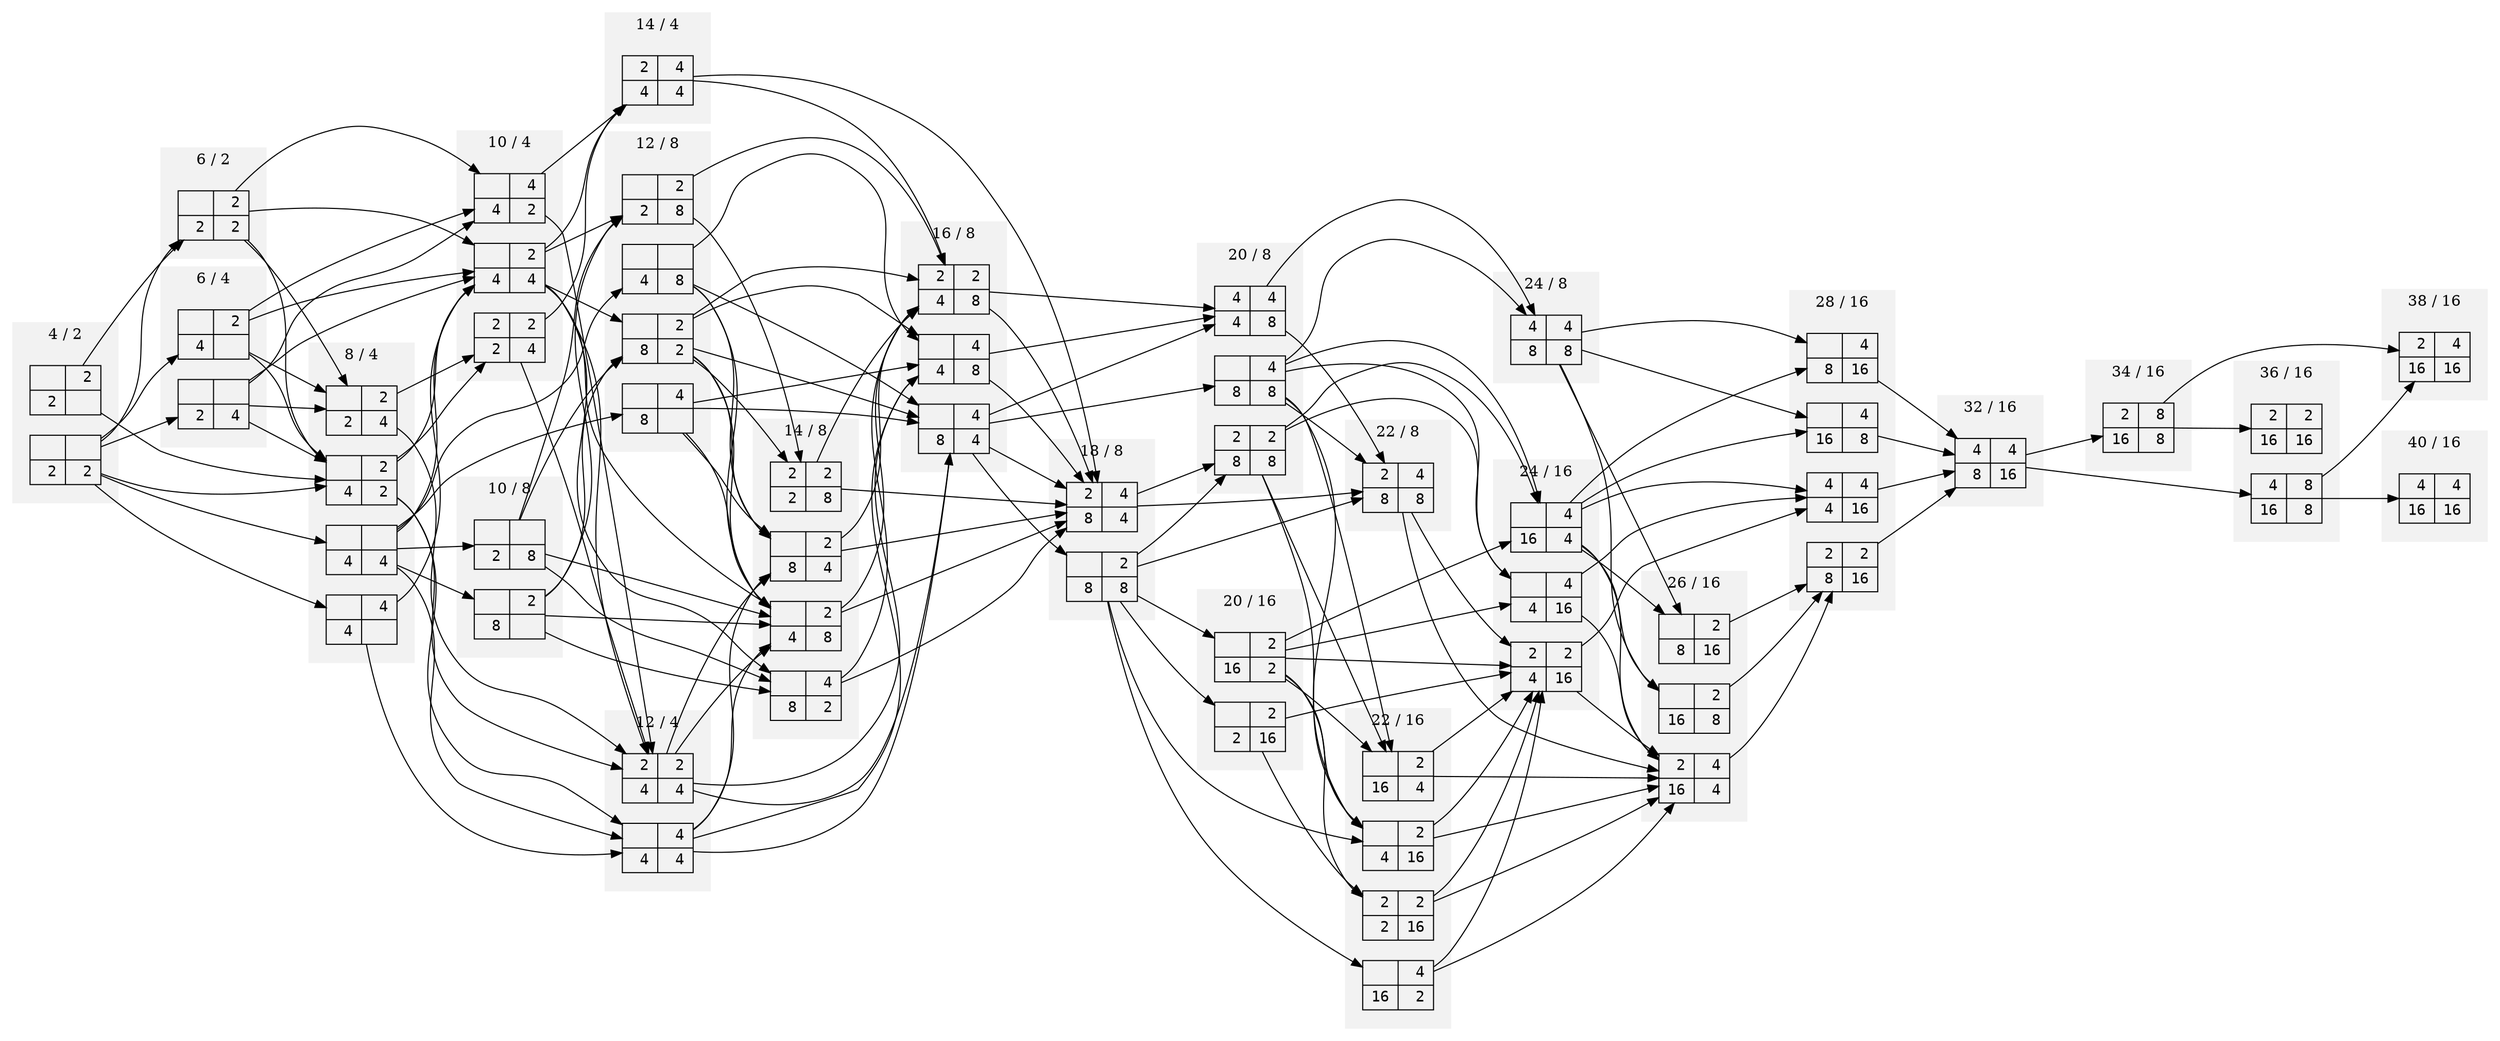 digraph {
  node [fontname="Courier"];
  rankdir=LR;
  ranksep=1;
  subgraph cluster_10_4 { label="10 / 4"; style=filled; color=grey95; margin=16; s0_1_2_2; s0_2_2_1; s1_1_1_2; }
  subgraph cluster_10_8 { label="10 / 8"; style=filled; color=grey95; margin=16; s0_0_1_3; s0_1_3_0; }
  subgraph cluster_12_4 { label="12 / 4"; style=filled; color=grey95; margin=16; s0_2_2_2; s1_1_2_2; }
  subgraph cluster_12_8 { label="12 / 8"; style=filled; color=grey95; margin=16; s0_1_1_3; s0_1_3_1; s0_0_2_3; s0_2_3_0; }
  subgraph cluster_14_4 { label="14 / 4"; style=filled; color=grey95; margin=16; s1_2_2_2; }
  subgraph cluster_14_8 { label="14 / 8"; style=filled; color=grey95; margin=16; s0_1_2_3; s0_1_3_2; s1_1_1_3; s0_2_3_1; }
  subgraph cluster_16_8 { label="16 / 8"; style=filled; color=grey95; margin=16; s0_2_2_3; s1_1_2_3; s0_2_3_2; }
  subgraph cluster_18_8 { label="18 / 8"; style=filled; color=grey95; margin=16; s1_2_3_2; s0_1_3_3; }
  subgraph cluster_20_16 { label="20 / 16"; style=filled; color=grey95; margin=16; s0_1_1_4; s0_1_4_1; }
  subgraph cluster_20_8 { label="20 / 8"; style=filled; color=grey95; margin=16; s2_2_2_3; s1_1_3_3; s0_2_3_3; }
  subgraph cluster_22_16 { label="22 / 16"; style=filled; color=grey95; margin=16; s0_1_2_4; s0_1_4_2; s1_1_1_4; s0_2_4_1; }
  subgraph cluster_22_8 { label="22 / 8"; style=filled; color=grey95; margin=16; s1_2_3_3; }
  subgraph cluster_24_16 { label="24 / 16"; style=filled; color=grey95; margin=16; s1_1_2_4; s0_2_2_4; s0_2_4_2; }
  subgraph cluster_24_8 { label="24 / 8"; style=filled; color=grey95; margin=16; s2_2_3_3; }
  subgraph cluster_26_16 { label="26 / 16"; style=filled; color=grey95; margin=16; s0_1_3_4; s0_1_4_3; s1_2_4_2; }
  subgraph cluster_28_16 { label="28 / 16"; style=filled; color=grey95; margin=16; s0_2_3_4; s1_1_3_4; s0_2_4_3; s2_2_2_4; }
  subgraph cluster_32_16 { label="32 / 16"; style=filled; color=grey95; margin=16; s2_2_3_4; }
  subgraph cluster_34_16 { label="34 / 16"; style=filled; color=grey95; margin=16; s1_3_4_3; }
  subgraph cluster_36_16 { label="36 / 16"; style=filled; color=grey95; margin=16; s2_3_4_3; s1_1_4_4; }
  subgraph cluster_38_16 { label="38 / 16"; style=filled; color=grey95; margin=16; s1_2_4_4; }
  subgraph cluster_40_16 { label="40 / 16"; style=filled; color=grey95; margin=16; s2_2_4_4; }
  subgraph cluster_4_2 { label="4 / 2"; style=filled; color=grey95; margin=16; s0_1_1_0; s0_0_1_1; }
  subgraph cluster_6_2 { label="6 / 2"; style=filled; color=grey95; margin=16; s0_1_1_1; }
  subgraph cluster_6_4 { label="6 / 4"; style=filled; color=grey95; margin=16; s0_1_2_0; s0_0_1_2; }
  subgraph cluster_8_4 { label="8 / 4"; style=filled; color=grey95; margin=16; s0_2_2_0; s0_0_2_2; s0_1_2_1; s0_1_1_2; }
  s0_2_2_0 [shape=record, label="{&nbsp;&nbsp;|&nbsp;4}|{&nbsp;4|&nbsp;&nbsp;}"];
  s0_2_2_2 [shape=record, label="{&nbsp;&nbsp;|&nbsp;4}|{&nbsp;4|&nbsp;4}"];
  s0_2_2_3 [shape=record, label="{&nbsp;&nbsp;|&nbsp;4}|{&nbsp;4|&nbsp;8}"];
  s2_2_2_3 [shape=record, label="{&nbsp;4|&nbsp;4}|{&nbsp;4|&nbsp;8}"];
  s2_2_3_3 [shape=record, label="{&nbsp;4|&nbsp;4}|{&nbsp;8|&nbsp;8}"];
  s0_2_3_4 [shape=record, label="{&nbsp;&nbsp;|&nbsp;4}|{&nbsp;8|16}"];
  s2_2_3_4 [shape=record, label="{&nbsp;4|&nbsp;4}|{&nbsp;8|16}"];
  s2_3_4_3 [shape=record, label="{&nbsp;4|&nbsp;8}|{16|&nbsp;8}"];
  s2_2_4_4 [shape=record, label="{&nbsp;4|&nbsp;4}|{16|16}"];
  s1_2_4_4 [shape=record, label="{&nbsp;2|&nbsp;4}|{16|16}"];
  s1_3_4_3 [shape=record, label="{&nbsp;2|&nbsp;8}|{16|&nbsp;8}"];
  s1_1_4_4 [shape=record, label="{&nbsp;2|&nbsp;2}|{16|16}"];
  s0_1_3_4 [shape=record, label="{&nbsp;&nbsp;|&nbsp;2}|{&nbsp;8|16}"];
  s1_1_3_4 [shape=record, label="{&nbsp;2|&nbsp;2}|{&nbsp;8|16}"];
  s0_2_4_3 [shape=record, label="{&nbsp;&nbsp;|&nbsp;4}|{16|&nbsp;8}"];
  s0_1_4_3 [shape=record, label="{&nbsp;&nbsp;|&nbsp;2}|{16|&nbsp;8}"];
  s1_2_3_3 [shape=record, label="{&nbsp;2|&nbsp;4}|{&nbsp;8|&nbsp;8}"];
  s1_1_2_4 [shape=record, label="{&nbsp;2|&nbsp;2}|{&nbsp;4|16}"];
  s2_2_2_4 [shape=record, label="{&nbsp;4|&nbsp;4}|{&nbsp;4|16}"];
  s1_2_4_2 [shape=record, label="{&nbsp;2|&nbsp;4}|{16|&nbsp;4}"];
  s1_2_3_2 [shape=record, label="{&nbsp;2|&nbsp;4}|{&nbsp;8|&nbsp;4}"];
  s1_1_3_3 [shape=record, label="{&nbsp;2|&nbsp;2}|{&nbsp;8|&nbsp;8}"];
  s0_2_2_4 [shape=record, label="{&nbsp;&nbsp;|&nbsp;4}|{&nbsp;4|16}"];
  s0_1_2_4 [shape=record, label="{&nbsp;&nbsp;|&nbsp;2}|{&nbsp;4|16}"];
  s0_2_4_2 [shape=record, label="{&nbsp;&nbsp;|&nbsp;4}|{16|&nbsp;4}"];
  s0_1_4_2 [shape=record, label="{&nbsp;&nbsp;|&nbsp;2}|{16|&nbsp;4}"];
  s0_1_2_3 [shape=record, label="{&nbsp;&nbsp;|&nbsp;2}|{&nbsp;4|&nbsp;8}"];
  s1_1_2_3 [shape=record, label="{&nbsp;2|&nbsp;2}|{&nbsp;4|&nbsp;8}"];
  s0_2_3_2 [shape=record, label="{&nbsp;&nbsp;|&nbsp;4}|{&nbsp;8|&nbsp;4}"];
  s0_2_3_3 [shape=record, label="{&nbsp;&nbsp;|&nbsp;4}|{&nbsp;8|&nbsp;8}"];
  s0_1_3_3 [shape=record, label="{&nbsp;&nbsp;|&nbsp;2}|{&nbsp;8|&nbsp;8}"];
  s0_1_1_4 [shape=record, label="{&nbsp;&nbsp;|&nbsp;2}|{&nbsp;2|16}"];
  s1_1_1_4 [shape=record, label="{&nbsp;2|&nbsp;2}|{&nbsp;2|16}"];
  s0_2_4_1 [shape=record, label="{&nbsp;&nbsp;|&nbsp;4}|{16|&nbsp;2}"];
  s0_1_4_1 [shape=record, label="{&nbsp;&nbsp;|&nbsp;2}|{16|&nbsp;2}"];
  s0_1_3_2 [shape=record, label="{&nbsp;&nbsp;|&nbsp;2}|{&nbsp;8|&nbsp;4}"];
  s0_1_2_2 [shape=record, label="{&nbsp;&nbsp;|&nbsp;2}|{&nbsp;4|&nbsp;4}"];
  s1_2_2_2 [shape=record, label="{&nbsp;2|&nbsp;4}|{&nbsp;4|&nbsp;4}"];
  s1_1_2_2 [shape=record, label="{&nbsp;2|&nbsp;2}|{&nbsp;4|&nbsp;4}"];
  s0_1_1_3 [shape=record, label="{&nbsp;&nbsp;|&nbsp;2}|{&nbsp;2|&nbsp;8}"];
  s1_1_1_3 [shape=record, label="{&nbsp;2|&nbsp;2}|{&nbsp;2|&nbsp;8}"];
  s0_2_3_1 [shape=record, label="{&nbsp;&nbsp;|&nbsp;4}|{&nbsp;8|&nbsp;2}"];
  s0_1_3_1 [shape=record, label="{&nbsp;&nbsp;|&nbsp;2}|{&nbsp;8|&nbsp;2}"];
  s0_0_2_2 [shape=record, label="{&nbsp;&nbsp;|&nbsp;&nbsp;}|{&nbsp;4|&nbsp;4}"];
  s0_0_2_3 [shape=record, label="{&nbsp;&nbsp;|&nbsp;&nbsp;}|{&nbsp;4|&nbsp;8}"];
  s0_0_1_3 [shape=record, label="{&nbsp;&nbsp;|&nbsp;&nbsp;}|{&nbsp;2|&nbsp;8}"];
  s0_2_3_0 [shape=record, label="{&nbsp;&nbsp;|&nbsp;4}|{&nbsp;8|&nbsp;&nbsp;}"];
  s0_1_3_0 [shape=record, label="{&nbsp;&nbsp;|&nbsp;2}|{&nbsp;8|&nbsp;&nbsp;}"];
  s0_1_2_0 [shape=record, label="{&nbsp;&nbsp;|&nbsp;2}|{&nbsp;4|&nbsp;&nbsp;}"];
  s0_2_2_1 [shape=record, label="{&nbsp;&nbsp;|&nbsp;4}|{&nbsp;4|&nbsp;2}"];
  s0_1_2_1 [shape=record, label="{&nbsp;&nbsp;|&nbsp;2}|{&nbsp;4|&nbsp;2}"];
  s1_1_1_2 [shape=record, label="{&nbsp;2|&nbsp;2}|{&nbsp;2|&nbsp;4}"];
  s0_1_1_2 [shape=record, label="{&nbsp;&nbsp;|&nbsp;2}|{&nbsp;2|&nbsp;4}"];
  s0_1_1_0 [shape=record, label="{&nbsp;&nbsp;|&nbsp;2}|{&nbsp;2|&nbsp;&nbsp;}"];
  s0_1_1_1 [shape=record, label="{&nbsp;&nbsp;|&nbsp;2}|{&nbsp;2|&nbsp;2}"];
  s0_0_1_2 [shape=record, label="{&nbsp;&nbsp;|&nbsp;&nbsp;}|{&nbsp;2|&nbsp;4}"];
  s0_0_1_1 [shape=record, label="{&nbsp;&nbsp;|&nbsp;&nbsp;}|{&nbsp;2|&nbsp;2}"];
  s0_2_2_0 -> s0_1_2_2 [];
  s0_0_2_2 -> s0_1_2_2 [];
  s0_1_2_0 -> s0_1_2_2 [];
  s0_1_2_1 -> s0_1_2_2 [];
  s0_1_1_1 -> s0_1_2_2 [];
  s0_0_1_2 -> s0_1_2_2 [];
  s0_2_2_0 -> s0_2_2_2 [];
  s0_0_2_2 -> s0_2_2_2 [];
  s0_1_2_1 -> s0_2_2_2 [];
  s0_2_2_2 -> s0_1_3_2 [];
  s1_1_2_2 -> s0_1_3_2 [];
  s0_1_3_1 -> s0_1_3_2 [];
  s0_0_2_3 -> s0_1_3_2 [];
  s0_2_3_0 -> s0_1_3_2 [];
  s0_2_2_2 -> s0_2_3_2 [];
  s1_1_2_2 -> s0_2_3_2 [];
  s0_1_3_1 -> s0_2_3_2 [];
  s0_0_2_3 -> s0_2_3_2 [];
  s0_2_3_0 -> s0_2_3_2 [];
  s0_2_2_2 -> s0_1_2_3 [];
  s0_1_2_2 -> s0_1_2_3 [];
  s1_1_2_2 -> s0_1_2_3 [];
  s0_1_3_1 -> s0_1_2_3 [];
  s0_0_2_3 -> s0_1_2_3 [];
  s0_0_1_3 -> s0_1_2_3 [];
  s0_2_3_0 -> s0_1_2_3 [];
  s0_1_3_0 -> s0_1_2_3 [];
  s0_2_2_2 -> s0_2_2_3 [];
  s1_1_2_2 -> s0_2_2_3 [];
  s0_1_3_1 -> s0_2_2_3 [];
  s0_0_2_3 -> s0_2_2_3 [];
  s0_2_3_0 -> s0_2_2_3 [];
  s0_2_2_3 -> s1_2_3_2 [];
  s0_1_2_3 -> s1_2_3_2 [];
  s1_1_2_3 -> s1_2_3_2 [];
  s0_2_3_2 -> s1_2_3_2 [];
  s0_1_3_2 -> s1_2_3_2 [];
  s1_2_2_2 -> s1_2_3_2 [];
  s1_1_1_3 -> s1_2_3_2 [];
  s0_2_3_1 -> s1_2_3_2 [];
  s0_2_2_3 -> s2_2_2_3 [];
  s1_1_2_3 -> s2_2_2_3 [];
  s0_2_3_2 -> s2_2_2_3 [];
  s2_2_2_3 -> s1_2_3_3 [];
  s1_2_3_2 -> s1_2_3_3 [];
  s0_2_3_3 -> s1_2_3_3 [];
  s0_1_3_3 -> s1_2_3_3 [];
  s2_2_2_3 -> s2_2_3_3 [];
  s0_2_3_3 -> s2_2_3_3 [];
  s2_2_3_3 -> s0_1_4_3 [];
  s0_2_4_2 -> s0_1_4_3 [];
  s2_2_3_3 -> s0_2_4_3 [];
  s0_2_4_2 -> s0_2_4_3 [];
  s2_2_3_3 -> s0_1_3_4 [];
  s0_2_4_2 -> s0_1_3_4 [];
  s2_2_3_3 -> s0_2_3_4 [];
  s0_2_4_2 -> s0_2_3_4 [];
  s0_2_3_4 -> s2_2_3_4 [];
  s1_1_3_4 -> s2_2_3_4 [];
  s0_2_4_3 -> s2_2_3_4 [];
  s2_2_2_4 -> s2_2_3_4 [];
  s2_2_3_4 -> s1_3_4_3 [];
  s2_2_3_4 -> s2_3_4_3 [];
  s2_3_4_3 -> s1_2_4_4 [];
  s1_3_4_3 -> s1_2_4_4 [];
  s2_3_4_3 -> s2_2_4_4 [];
  s1_3_4_3 -> s1_1_4_4 [];
  s0_1_3_4 -> s1_1_3_4 [];
  s0_1_4_3 -> s1_1_3_4 [];
  s1_2_4_2 -> s1_1_3_4 [];
  s1_2_3_3 -> s1_2_4_2 [];
  s1_1_2_4 -> s1_2_4_2 [];
  s0_2_2_4 -> s1_2_4_2 [];
  s0_1_2_4 -> s1_2_4_2 [];
  s0_2_4_2 -> s1_2_4_2 [];
  s0_1_4_2 -> s1_2_4_2 [];
  s1_1_1_4 -> s1_2_4_2 [];
  s0_2_4_1 -> s1_2_4_2 [];
  s1_2_3_3 -> s1_1_2_4 [];
  s0_1_2_4 -> s1_1_2_4 [];
  s0_1_4_2 -> s1_1_2_4 [];
  s0_1_1_4 -> s1_1_2_4 [];
  s1_1_1_4 -> s1_1_2_4 [];
  s0_2_4_1 -> s1_1_2_4 [];
  s0_1_4_1 -> s1_1_2_4 [];
  s1_1_2_4 -> s2_2_2_4 [];
  s0_2_2_4 -> s2_2_2_4 [];
  s0_2_4_2 -> s2_2_2_4 [];
  s1_2_3_2 -> s1_1_3_3 [];
  s0_1_3_3 -> s1_1_3_3 [];
  s1_1_3_3 -> s0_1_4_2 [];
  s0_2_3_3 -> s0_1_4_2 [];
  s0_1_4_1 -> s0_1_4_2 [];
  s1_1_3_3 -> s0_2_4_2 [];
  s0_2_3_3 -> s0_2_4_2 [];
  s0_1_4_1 -> s0_2_4_2 [];
  s1_1_3_3 -> s0_1_2_4 [];
  s0_2_3_3 -> s0_1_2_4 [];
  s0_1_3_3 -> s0_1_2_4 [];
  s0_1_4_1 -> s0_1_2_4 [];
  s1_1_3_3 -> s0_2_2_4 [];
  s0_2_3_3 -> s0_2_2_4 [];
  s0_1_4_1 -> s0_2_2_4 [];
  s0_1_2_3 -> s1_1_2_3 [];
  s0_1_3_2 -> s1_1_2_3 [];
  s1_2_2_2 -> s1_1_2_3 [];
  s0_1_1_3 -> s1_1_2_3 [];
  s1_1_1_3 -> s1_1_2_3 [];
  s0_2_3_1 -> s1_1_2_3 [];
  s0_1_3_1 -> s1_1_2_3 [];
  s0_2_3_2 -> s0_1_3_3 [];
  s0_2_3_2 -> s0_2_3_3 [];
  s0_1_3_3 -> s0_1_4_1 [];
  s0_1_3_3 -> s0_2_4_1 [];
  s0_1_3_3 -> s0_1_1_4 [];
  s0_1_1_4 -> s1_1_1_4 [];
  s0_1_4_1 -> s1_1_1_4 [];
  s0_1_2_2 -> s0_1_3_1 [];
  s0_0_1_3 -> s0_1_3_1 [];
  s0_1_3_0 -> s0_1_3_1 [];
  s0_1_2_2 -> s0_2_3_1 [];
  s0_0_1_3 -> s0_2_3_1 [];
  s0_1_3_0 -> s0_2_3_1 [];
  s0_1_2_2 -> s0_1_1_3 [];
  s0_0_1_3 -> s0_1_1_3 [];
  s0_1_3_0 -> s0_1_1_3 [];
  s0_1_2_2 -> s1_2_2_2 [];
  s0_2_2_1 -> s1_2_2_2 [];
  s1_1_1_2 -> s1_2_2_2 [];
  s0_1_2_2 -> s1_1_2_2 [];
  s0_2_2_1 -> s1_1_2_2 [];
  s0_1_2_1 -> s1_1_2_2 [];
  s1_1_1_2 -> s1_1_2_2 [];
  s0_1_1_2 -> s1_1_2_2 [];
  s0_1_1_3 -> s1_1_1_3 [];
  s0_1_3_1 -> s1_1_1_3 [];
  s0_0_2_2 -> s0_0_1_3 [];
  s0_0_2_2 -> s0_0_2_3 [];
  s0_0_2_2 -> s0_1_3_0 [];
  s0_0_2_2 -> s0_2_3_0 [];
  s0_1_2_0 -> s0_1_2_1 [];
  s0_1_1_0 -> s0_1_2_1 [];
  s0_1_1_1 -> s0_1_2_1 [];
  s0_0_1_2 -> s0_1_2_1 [];
  s0_0_1_1 -> s0_1_2_1 [];
  s0_1_2_0 -> s0_2_2_1 [];
  s0_1_1_1 -> s0_2_2_1 [];
  s0_0_1_2 -> s0_2_2_1 [];
  s0_1_2_0 -> s0_1_1_2 [];
  s0_1_1_1 -> s0_1_1_2 [];
  s0_0_1_2 -> s0_1_1_2 [];
  s0_1_2_1 -> s1_1_1_2 [];
  s0_1_1_2 -> s1_1_1_2 [];
  s0_1_1_0 -> s0_1_1_1 [];
  s0_0_1_1 -> s0_1_1_1 [];
  s0_0_1_1 -> s0_0_1_2 [];
  s0_0_1_1 -> s0_0_2_2 [];
  s0_0_1_1 -> s0_1_2_0 [];
  s0_0_1_1 -> s0_2_2_0 [];
}
